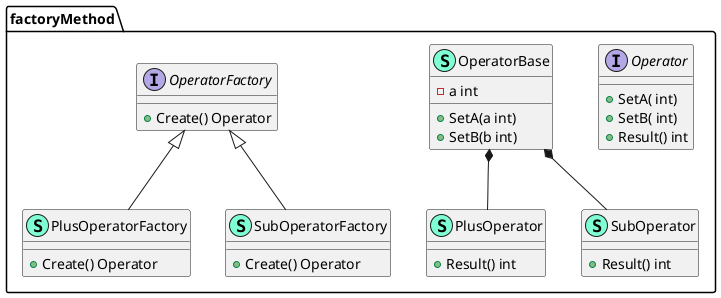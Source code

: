 @startuml
namespace factoryMethod {
    interface Operator  {
        + SetA( int) 
        + SetB( int) 
        + Result() int

    }
    class OperatorBase << (S,Aquamarine) >> {
        - a int

        + SetA(a int) 
        + SetB(b int) 

    }
    interface OperatorFactory  {
        + Create() Operator

    }
    class PlusOperator << (S,Aquamarine) >> {
        + Result() int

    }
    class PlusOperatorFactory << (S,Aquamarine) >> {
        + Create() Operator

    }
    class SubOperator << (S,Aquamarine) >> {
        + Result() int

    }
    class SubOperatorFactory << (S,Aquamarine) >> {
        + Create() Operator

    }
}
"factoryMethod.OperatorBase" *-- "factoryMethod.PlusOperator"
"factoryMethod.OperatorBase" *-- "factoryMethod.SubOperator"

"factoryMethod.OperatorFactory" <|-- "factoryMethod.PlusOperatorFactory"
"factoryMethod.OperatorFactory" <|-- "factoryMethod.SubOperatorFactory"

@enduml
